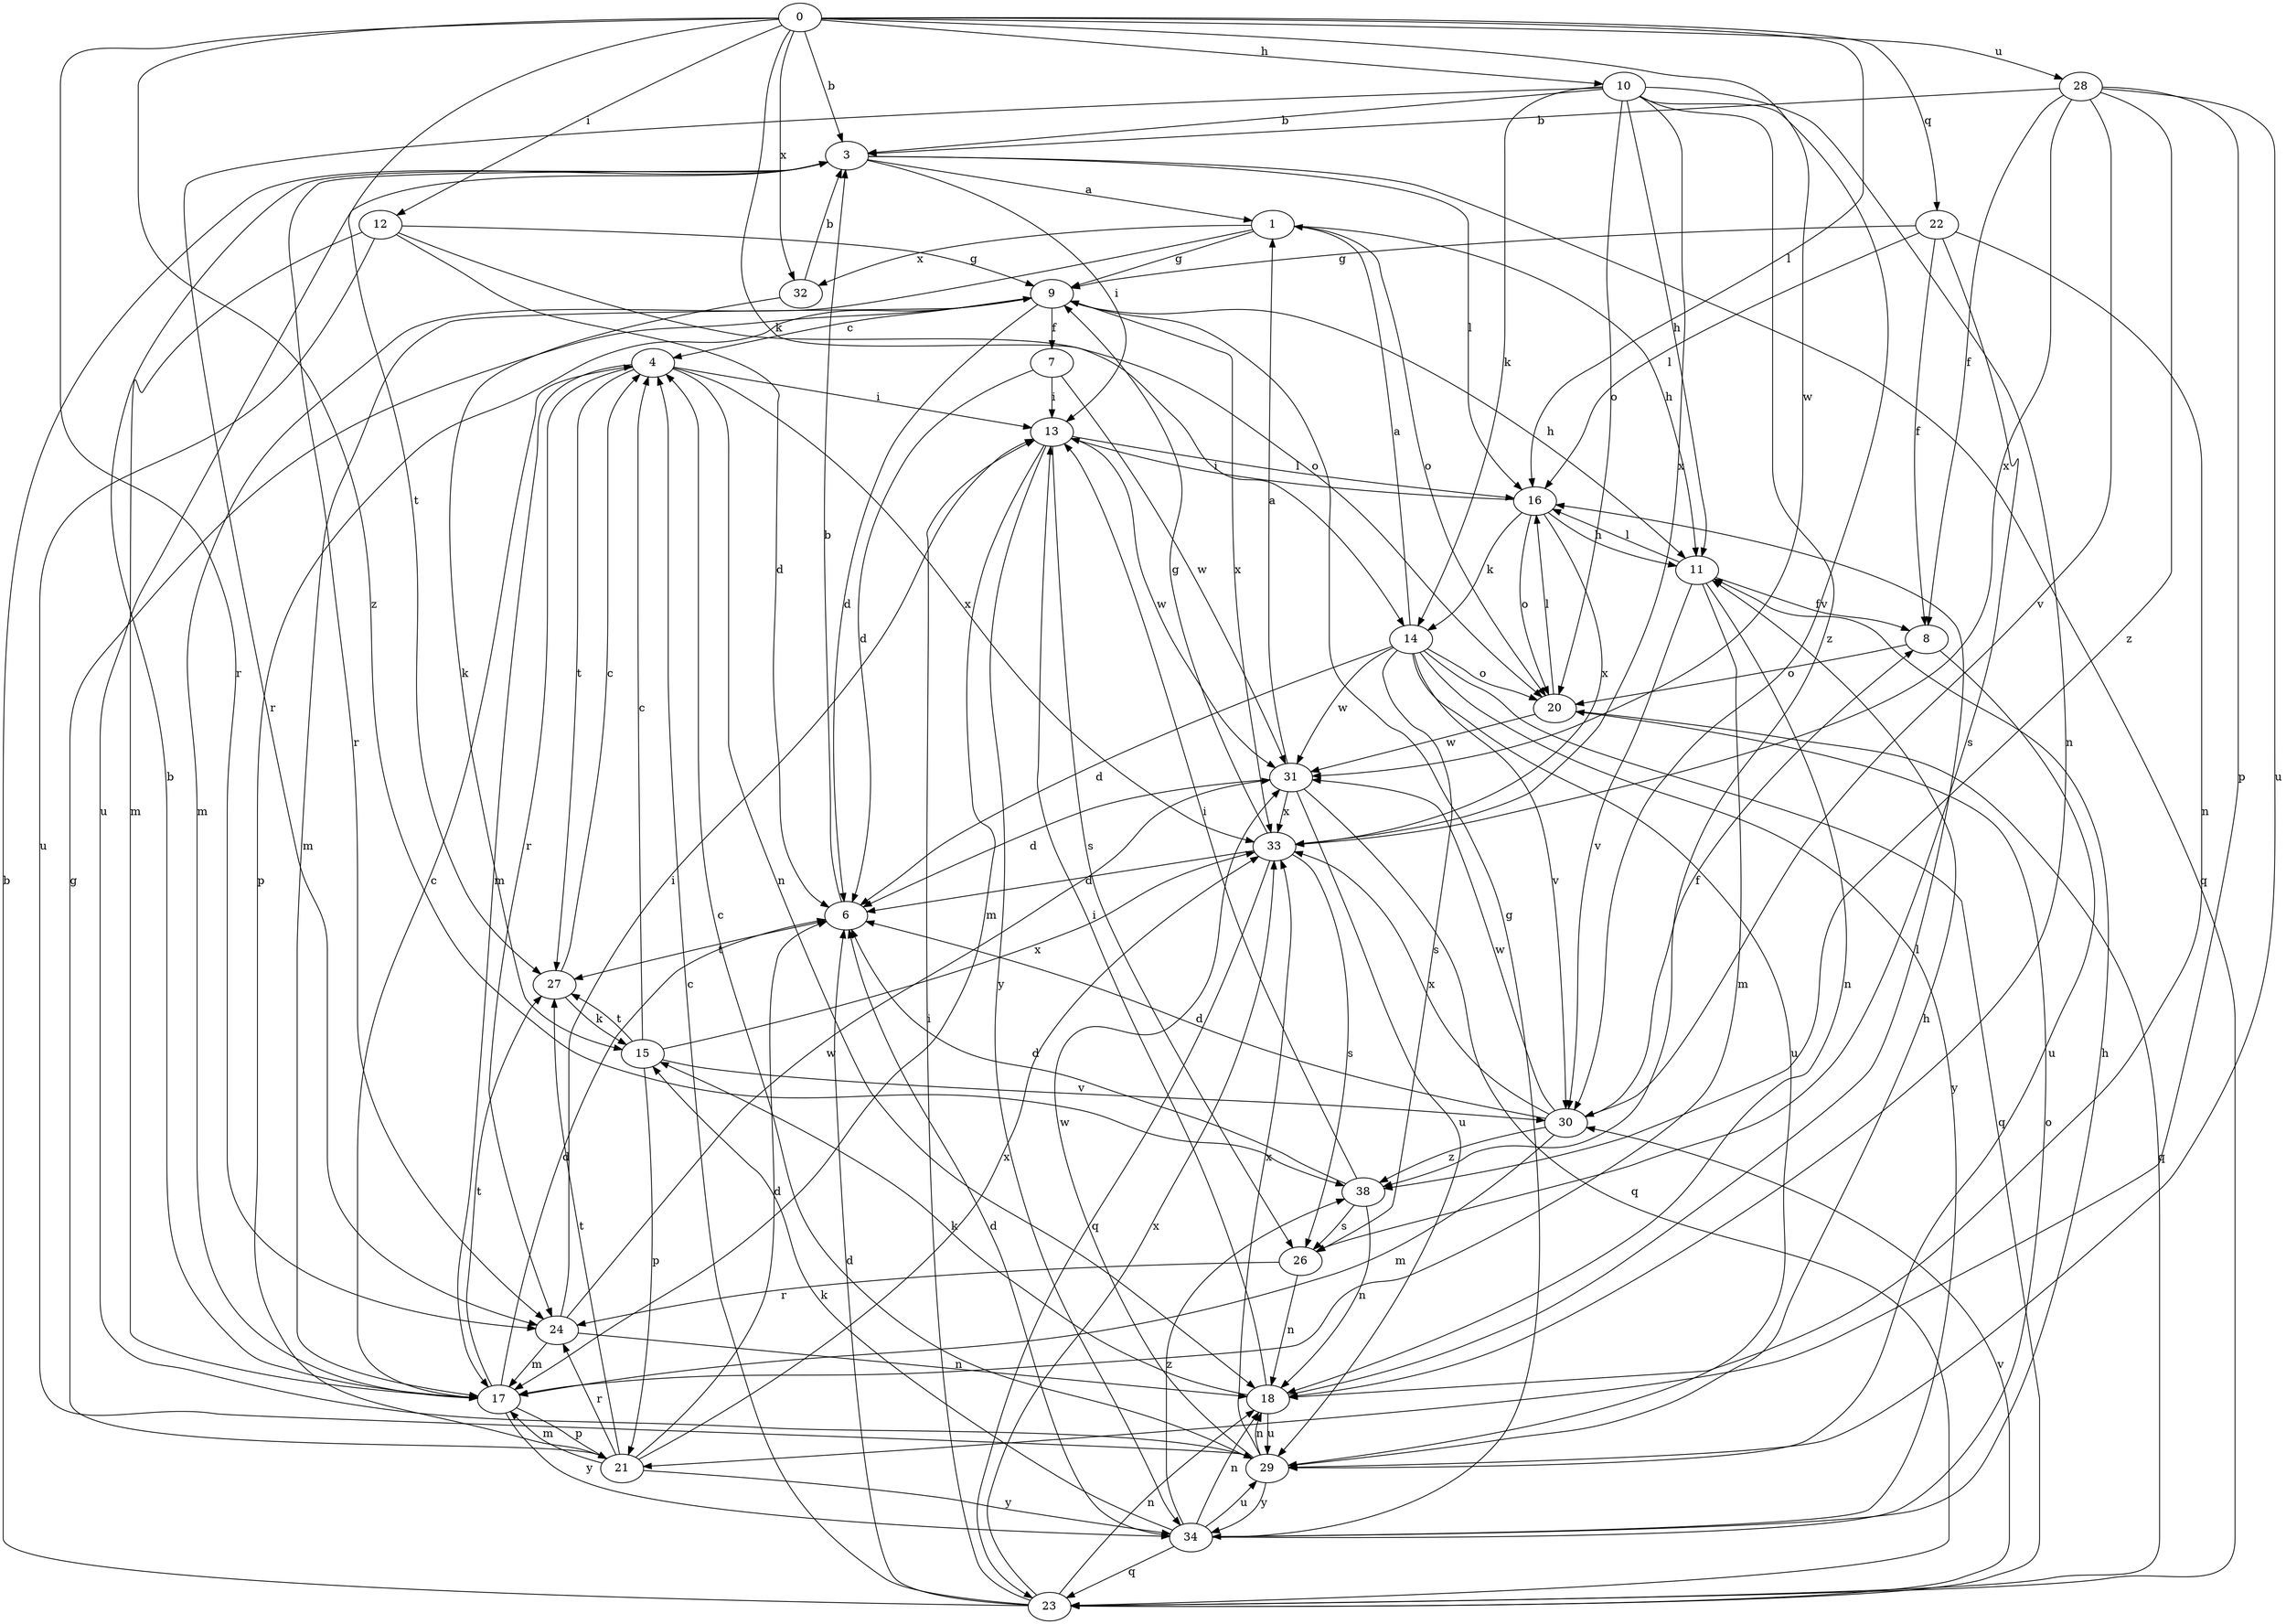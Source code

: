 strict digraph  {
0;
1;
3;
4;
6;
7;
8;
9;
10;
11;
12;
13;
14;
15;
16;
17;
18;
20;
21;
22;
23;
24;
26;
27;
28;
29;
30;
31;
32;
33;
34;
38;
0 -> 3  [label=b];
0 -> 10  [label=h];
0 -> 12  [label=i];
0 -> 14  [label=k];
0 -> 16  [label=l];
0 -> 22  [label=q];
0 -> 24  [label=r];
0 -> 27  [label=t];
0 -> 28  [label=u];
0 -> 31  [label=w];
0 -> 32  [label=x];
0 -> 38  [label=z];
1 -> 9  [label=g];
1 -> 11  [label=h];
1 -> 17  [label=m];
1 -> 20  [label=o];
1 -> 32  [label=x];
3 -> 1  [label=a];
3 -> 13  [label=i];
3 -> 16  [label=l];
3 -> 23  [label=q];
3 -> 24  [label=r];
3 -> 29  [label=u];
4 -> 13  [label=i];
4 -> 17  [label=m];
4 -> 18  [label=n];
4 -> 24  [label=r];
4 -> 27  [label=t];
4 -> 33  [label=x];
6 -> 3  [label=b];
6 -> 27  [label=t];
7 -> 6  [label=d];
7 -> 13  [label=i];
7 -> 31  [label=w];
8 -> 20  [label=o];
8 -> 29  [label=u];
9 -> 4  [label=c];
9 -> 6  [label=d];
9 -> 7  [label=f];
9 -> 11  [label=h];
9 -> 17  [label=m];
9 -> 21  [label=p];
9 -> 33  [label=x];
10 -> 3  [label=b];
10 -> 11  [label=h];
10 -> 14  [label=k];
10 -> 18  [label=n];
10 -> 20  [label=o];
10 -> 24  [label=r];
10 -> 30  [label=v];
10 -> 33  [label=x];
10 -> 38  [label=z];
11 -> 8  [label=f];
11 -> 16  [label=l];
11 -> 17  [label=m];
11 -> 18  [label=n];
11 -> 30  [label=v];
12 -> 6  [label=d];
12 -> 9  [label=g];
12 -> 17  [label=m];
12 -> 20  [label=o];
12 -> 29  [label=u];
13 -> 16  [label=l];
13 -> 17  [label=m];
13 -> 26  [label=s];
13 -> 31  [label=w];
13 -> 34  [label=y];
14 -> 1  [label=a];
14 -> 6  [label=d];
14 -> 20  [label=o];
14 -> 23  [label=q];
14 -> 26  [label=s];
14 -> 29  [label=u];
14 -> 30  [label=v];
14 -> 31  [label=w];
14 -> 34  [label=y];
15 -> 4  [label=c];
15 -> 21  [label=p];
15 -> 27  [label=t];
15 -> 30  [label=v];
15 -> 33  [label=x];
16 -> 11  [label=h];
16 -> 13  [label=i];
16 -> 14  [label=k];
16 -> 20  [label=o];
16 -> 33  [label=x];
17 -> 3  [label=b];
17 -> 4  [label=c];
17 -> 6  [label=d];
17 -> 21  [label=p];
17 -> 27  [label=t];
17 -> 34  [label=y];
18 -> 13  [label=i];
18 -> 15  [label=k];
18 -> 16  [label=l];
18 -> 29  [label=u];
20 -> 16  [label=l];
20 -> 23  [label=q];
20 -> 31  [label=w];
21 -> 6  [label=d];
21 -> 9  [label=g];
21 -> 17  [label=m];
21 -> 24  [label=r];
21 -> 27  [label=t];
21 -> 33  [label=x];
21 -> 34  [label=y];
22 -> 8  [label=f];
22 -> 9  [label=g];
22 -> 16  [label=l];
22 -> 18  [label=n];
22 -> 26  [label=s];
23 -> 3  [label=b];
23 -> 4  [label=c];
23 -> 6  [label=d];
23 -> 13  [label=i];
23 -> 18  [label=n];
23 -> 30  [label=v];
23 -> 33  [label=x];
24 -> 13  [label=i];
24 -> 17  [label=m];
24 -> 18  [label=n];
24 -> 31  [label=w];
26 -> 18  [label=n];
26 -> 24  [label=r];
27 -> 4  [label=c];
27 -> 15  [label=k];
28 -> 3  [label=b];
28 -> 8  [label=f];
28 -> 21  [label=p];
28 -> 29  [label=u];
28 -> 30  [label=v];
28 -> 33  [label=x];
28 -> 38  [label=z];
29 -> 4  [label=c];
29 -> 11  [label=h];
29 -> 18  [label=n];
29 -> 31  [label=w];
29 -> 33  [label=x];
29 -> 34  [label=y];
30 -> 6  [label=d];
30 -> 8  [label=f];
30 -> 17  [label=m];
30 -> 31  [label=w];
30 -> 33  [label=x];
30 -> 38  [label=z];
31 -> 1  [label=a];
31 -> 6  [label=d];
31 -> 23  [label=q];
31 -> 29  [label=u];
31 -> 33  [label=x];
32 -> 3  [label=b];
32 -> 15  [label=k];
33 -> 6  [label=d];
33 -> 9  [label=g];
33 -> 23  [label=q];
33 -> 26  [label=s];
34 -> 6  [label=d];
34 -> 9  [label=g];
34 -> 11  [label=h];
34 -> 15  [label=k];
34 -> 18  [label=n];
34 -> 20  [label=o];
34 -> 23  [label=q];
34 -> 29  [label=u];
34 -> 38  [label=z];
38 -> 6  [label=d];
38 -> 13  [label=i];
38 -> 18  [label=n];
38 -> 26  [label=s];
}
